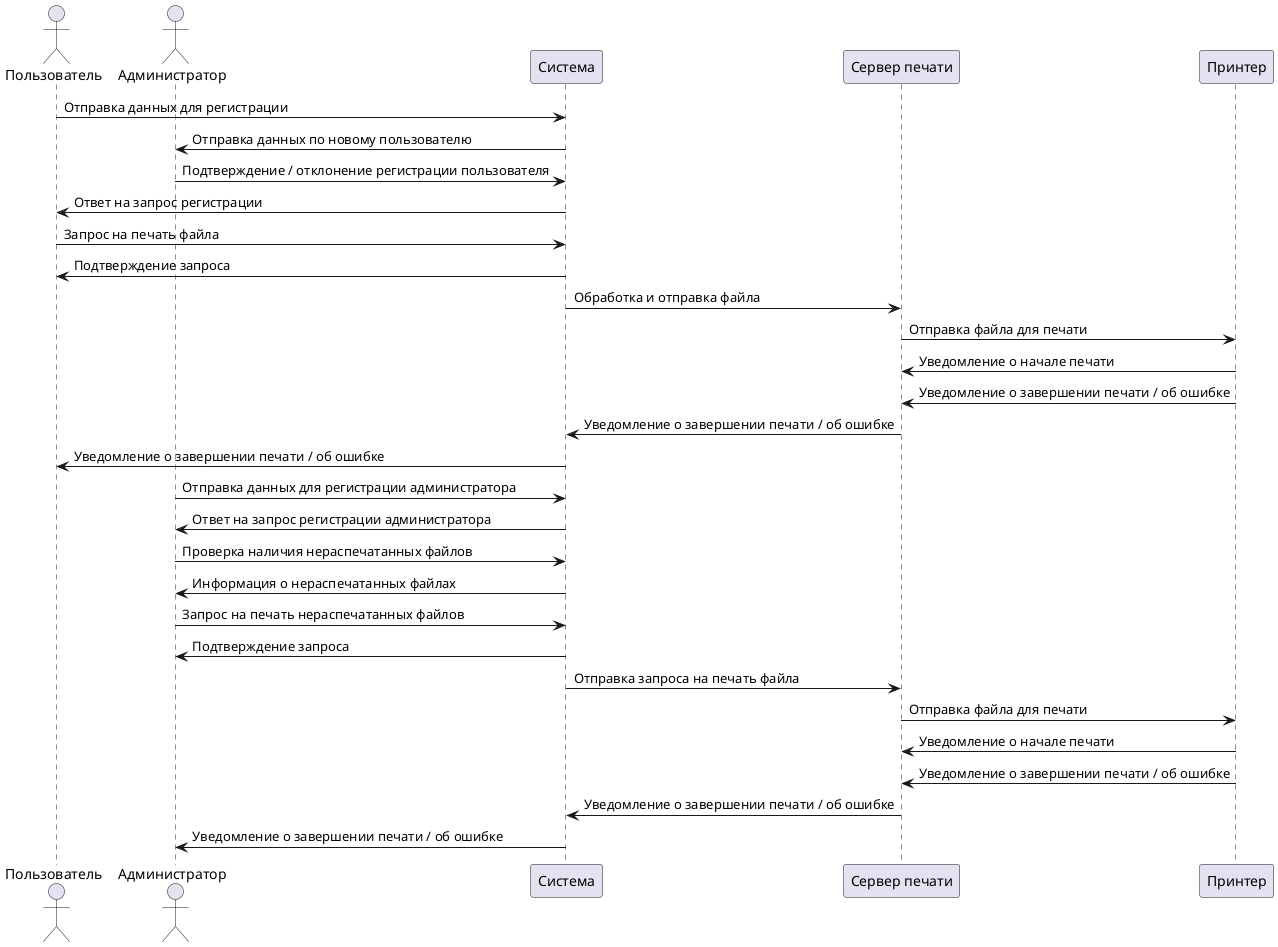 @startuml
actor Пользователь
actor Администратор
participant Система
participant "Сервер печати" as Server
participant Принтер

Пользователь -> Система : Отправка данных для регистрации
Система -> Администратор : Отправка данных по новому пользователю
Администратор -> Система : Подтверждение / отклонение регистрации пользователя
Система -> Пользователь : Ответ на запрос регистрации

Пользователь -> Система : Запрос на печать файла
Система -> Пользователь : Подтверждение запроса
Система -> Server : Обработка и отправка файла
Server -> Принтер : Отправка файла для печати
Принтер -> Server : Уведомление о начале печати
Принтер -> Server : Уведомление о завершении печати / об ошибке
Server -> Система : Уведомление о завершении печати / об ошибке
Система -> Пользователь : Уведомление о завершении печати / об ошибке

Администратор -> Система : Отправка данных для регистрации администратора
Система -> Администратор : Ответ на запрос регистрации администратора

Администратор -> Система : Проверка наличия нераспечатанных файлов
Система -> Администратор : Информация о нераспечатанных файлах

Администратор -> Система : Запрос на печать нераспечатанных файлов
Система -> Администратор : Подтверждение запроса
Система ->  Server : Отправка запроса на печать файла
Server -> Принтер : Отправка файла для печати
Принтер -> Server : Уведомление о начале печати
Принтер -> Server : Уведомление о завершении печати / об ошибке
Server -> Система : Уведомление о завершении печати / об ошибке
Система -> Администратор : Уведомление о завершении печати / об ошибке
@enduml
